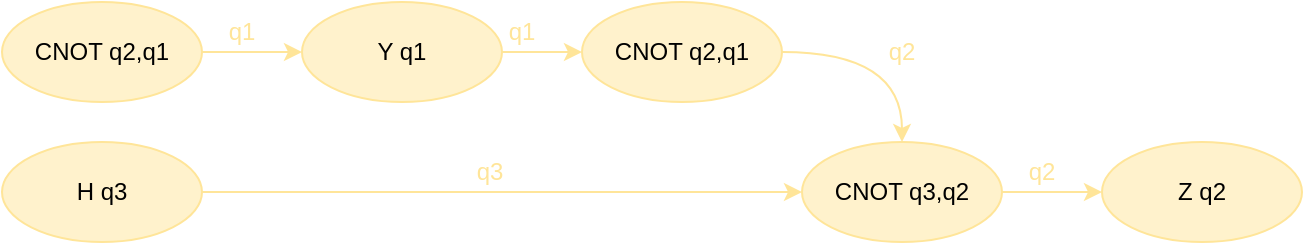 <mxfile version="21.3.7" type="github">
  <diagram name="第 1 页" id="NXW5rD5WHw4rGmV8yDXx">
    <mxGraphModel dx="909" dy="644" grid="1" gridSize="10" guides="1" tooltips="1" connect="1" arrows="1" fold="1" page="1" pageScale="1" pageWidth="827" pageHeight="1169" math="0" shadow="0">
      <root>
        <mxCell id="0" />
        <mxCell id="1" parent="0" />
        <mxCell id="VFld33UGMpaozwM7hutt-2" style="edgeStyle=orthogonalEdgeStyle;rounded=0;orthogonalLoop=1;jettySize=auto;html=1;exitX=1;exitY=0.5;exitDx=0;exitDy=0;entryX=0;entryY=0.5;entryDx=0;entryDy=0;fontColor=none;labelBackgroundColor=none;noLabel=1;strokeColor=#FFE599;" edge="1" parent="1" source="VFld33UGMpaozwM7hutt-3" target="VFld33UGMpaozwM7hutt-9">
          <mxGeometry relative="1" as="geometry" />
        </mxCell>
        <mxCell id="VFld33UGMpaozwM7hutt-3" value="CNOT q2,q1" style="ellipse;whiteSpace=wrap;html=1;strokeColor=#FFE599;fillColor=#FFF2CC;" vertex="1" parent="1">
          <mxGeometry x="170" y="260" width="100" height="50" as="geometry" />
        </mxCell>
        <mxCell id="VFld33UGMpaozwM7hutt-4" style="edgeStyle=orthogonalEdgeStyle;orthogonalLoop=1;jettySize=auto;html=1;exitX=1;exitY=0.5;exitDx=0;exitDy=0;curved=1;strokeColor=#FFE599;" edge="1" parent="1" source="VFld33UGMpaozwM7hutt-5" target="VFld33UGMpaozwM7hutt-7">
          <mxGeometry relative="1" as="geometry" />
        </mxCell>
        <mxCell id="VFld33UGMpaozwM7hutt-5" value="CNOT q2,q1" style="ellipse;whiteSpace=wrap;html=1;strokeColor=#FFE599;fillColor=#FFF2CC;" vertex="1" parent="1">
          <mxGeometry x="460" y="260" width="100" height="50" as="geometry" />
        </mxCell>
        <mxCell id="VFld33UGMpaozwM7hutt-6" style="edgeStyle=orthogonalEdgeStyle;rounded=0;orthogonalLoop=1;jettySize=auto;html=1;exitX=1;exitY=0.5;exitDx=0;exitDy=0;entryX=0;entryY=0.5;entryDx=0;entryDy=0;strokeColor=#FFE599;" edge="1" parent="1" source="VFld33UGMpaozwM7hutt-7" target="VFld33UGMpaozwM7hutt-12">
          <mxGeometry relative="1" as="geometry" />
        </mxCell>
        <mxCell id="VFld33UGMpaozwM7hutt-7" value="CNOT q3,q2" style="ellipse;whiteSpace=wrap;html=1;strokeColor=#FFE599;fillColor=#FFF2CC;" vertex="1" parent="1">
          <mxGeometry x="570" y="330" width="100" height="50" as="geometry" />
        </mxCell>
        <mxCell id="VFld33UGMpaozwM7hutt-8" style="edgeStyle=orthogonalEdgeStyle;rounded=0;orthogonalLoop=1;jettySize=auto;html=1;exitX=1;exitY=0.5;exitDx=0;exitDy=0;entryX=0;entryY=0.5;entryDx=0;entryDy=0;strokeColor=#FFE599;" edge="1" parent="1" source="VFld33UGMpaozwM7hutt-9" target="VFld33UGMpaozwM7hutt-5">
          <mxGeometry relative="1" as="geometry" />
        </mxCell>
        <mxCell id="VFld33UGMpaozwM7hutt-9" value="Y q1" style="ellipse;whiteSpace=wrap;html=1;strokeColor=#FFE599;fillColor=#FFF2CC;" vertex="1" parent="1">
          <mxGeometry x="320" y="260" width="100" height="50" as="geometry" />
        </mxCell>
        <mxCell id="VFld33UGMpaozwM7hutt-10" style="edgeStyle=orthogonalEdgeStyle;rounded=0;orthogonalLoop=1;jettySize=auto;html=1;exitX=1;exitY=0.5;exitDx=0;exitDy=0;entryX=0;entryY=0.5;entryDx=0;entryDy=0;strokeColor=#FFE599;" edge="1" parent="1" source="VFld33UGMpaozwM7hutt-11" target="VFld33UGMpaozwM7hutt-7">
          <mxGeometry relative="1" as="geometry" />
        </mxCell>
        <mxCell id="VFld33UGMpaozwM7hutt-11" value="H q3" style="ellipse;whiteSpace=wrap;html=1;strokeColor=#FFE599;fillColor=#FFF2CC;" vertex="1" parent="1">
          <mxGeometry x="170" y="330" width="100" height="50" as="geometry" />
        </mxCell>
        <mxCell id="VFld33UGMpaozwM7hutt-12" value="Z q2" style="ellipse;whiteSpace=wrap;html=1;strokeColor=#FFE599;fillColor=#FFF2CC;" vertex="1" parent="1">
          <mxGeometry x="720" y="330" width="100" height="50" as="geometry" />
        </mxCell>
        <mxCell id="VFld33UGMpaozwM7hutt-13" value="q1" style="text;html=1;strokeColor=none;fillColor=none;align=center;verticalAlign=middle;whiteSpace=wrap;rounded=0;fontColor=#FFE599;" vertex="1" parent="1">
          <mxGeometry x="260" y="260" width="60" height="30" as="geometry" />
        </mxCell>
        <mxCell id="VFld33UGMpaozwM7hutt-14" value="q1" style="text;html=1;strokeColor=none;fillColor=none;align=center;verticalAlign=middle;whiteSpace=wrap;rounded=0;fontColor=#FFE599;" vertex="1" parent="1">
          <mxGeometry x="400" y="260" width="60" height="30" as="geometry" />
        </mxCell>
        <mxCell id="VFld33UGMpaozwM7hutt-15" value="q2" style="text;html=1;strokeColor=none;fillColor=none;align=center;verticalAlign=middle;whiteSpace=wrap;rounded=0;fontColor=#FFE599;" vertex="1" parent="1">
          <mxGeometry x="590" y="270" width="60" height="30" as="geometry" />
        </mxCell>
        <mxCell id="VFld33UGMpaozwM7hutt-16" value="q2" style="text;html=1;strokeColor=none;fillColor=none;align=center;verticalAlign=middle;whiteSpace=wrap;rounded=0;fontColor=#FFE599;" vertex="1" parent="1">
          <mxGeometry x="660" y="330" width="60" height="30" as="geometry" />
        </mxCell>
        <mxCell id="VFld33UGMpaozwM7hutt-17" value="q3" style="text;html=1;strokeColor=none;fillColor=none;align=center;verticalAlign=middle;whiteSpace=wrap;rounded=0;fontColor=#FFE599;" vertex="1" parent="1">
          <mxGeometry x="384" y="330" width="60" height="30" as="geometry" />
        </mxCell>
      </root>
    </mxGraphModel>
  </diagram>
</mxfile>
